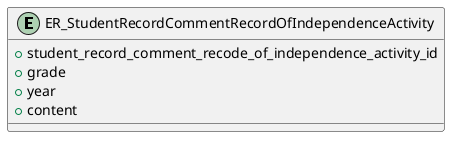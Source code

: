 @startuml

entity "ER_StudentRecordCommentRecordOfIndependenceActivity"{
    + student_record_comment_recode_of_independence_activity_id
    + grade
    + year
    + content
}
@enduml